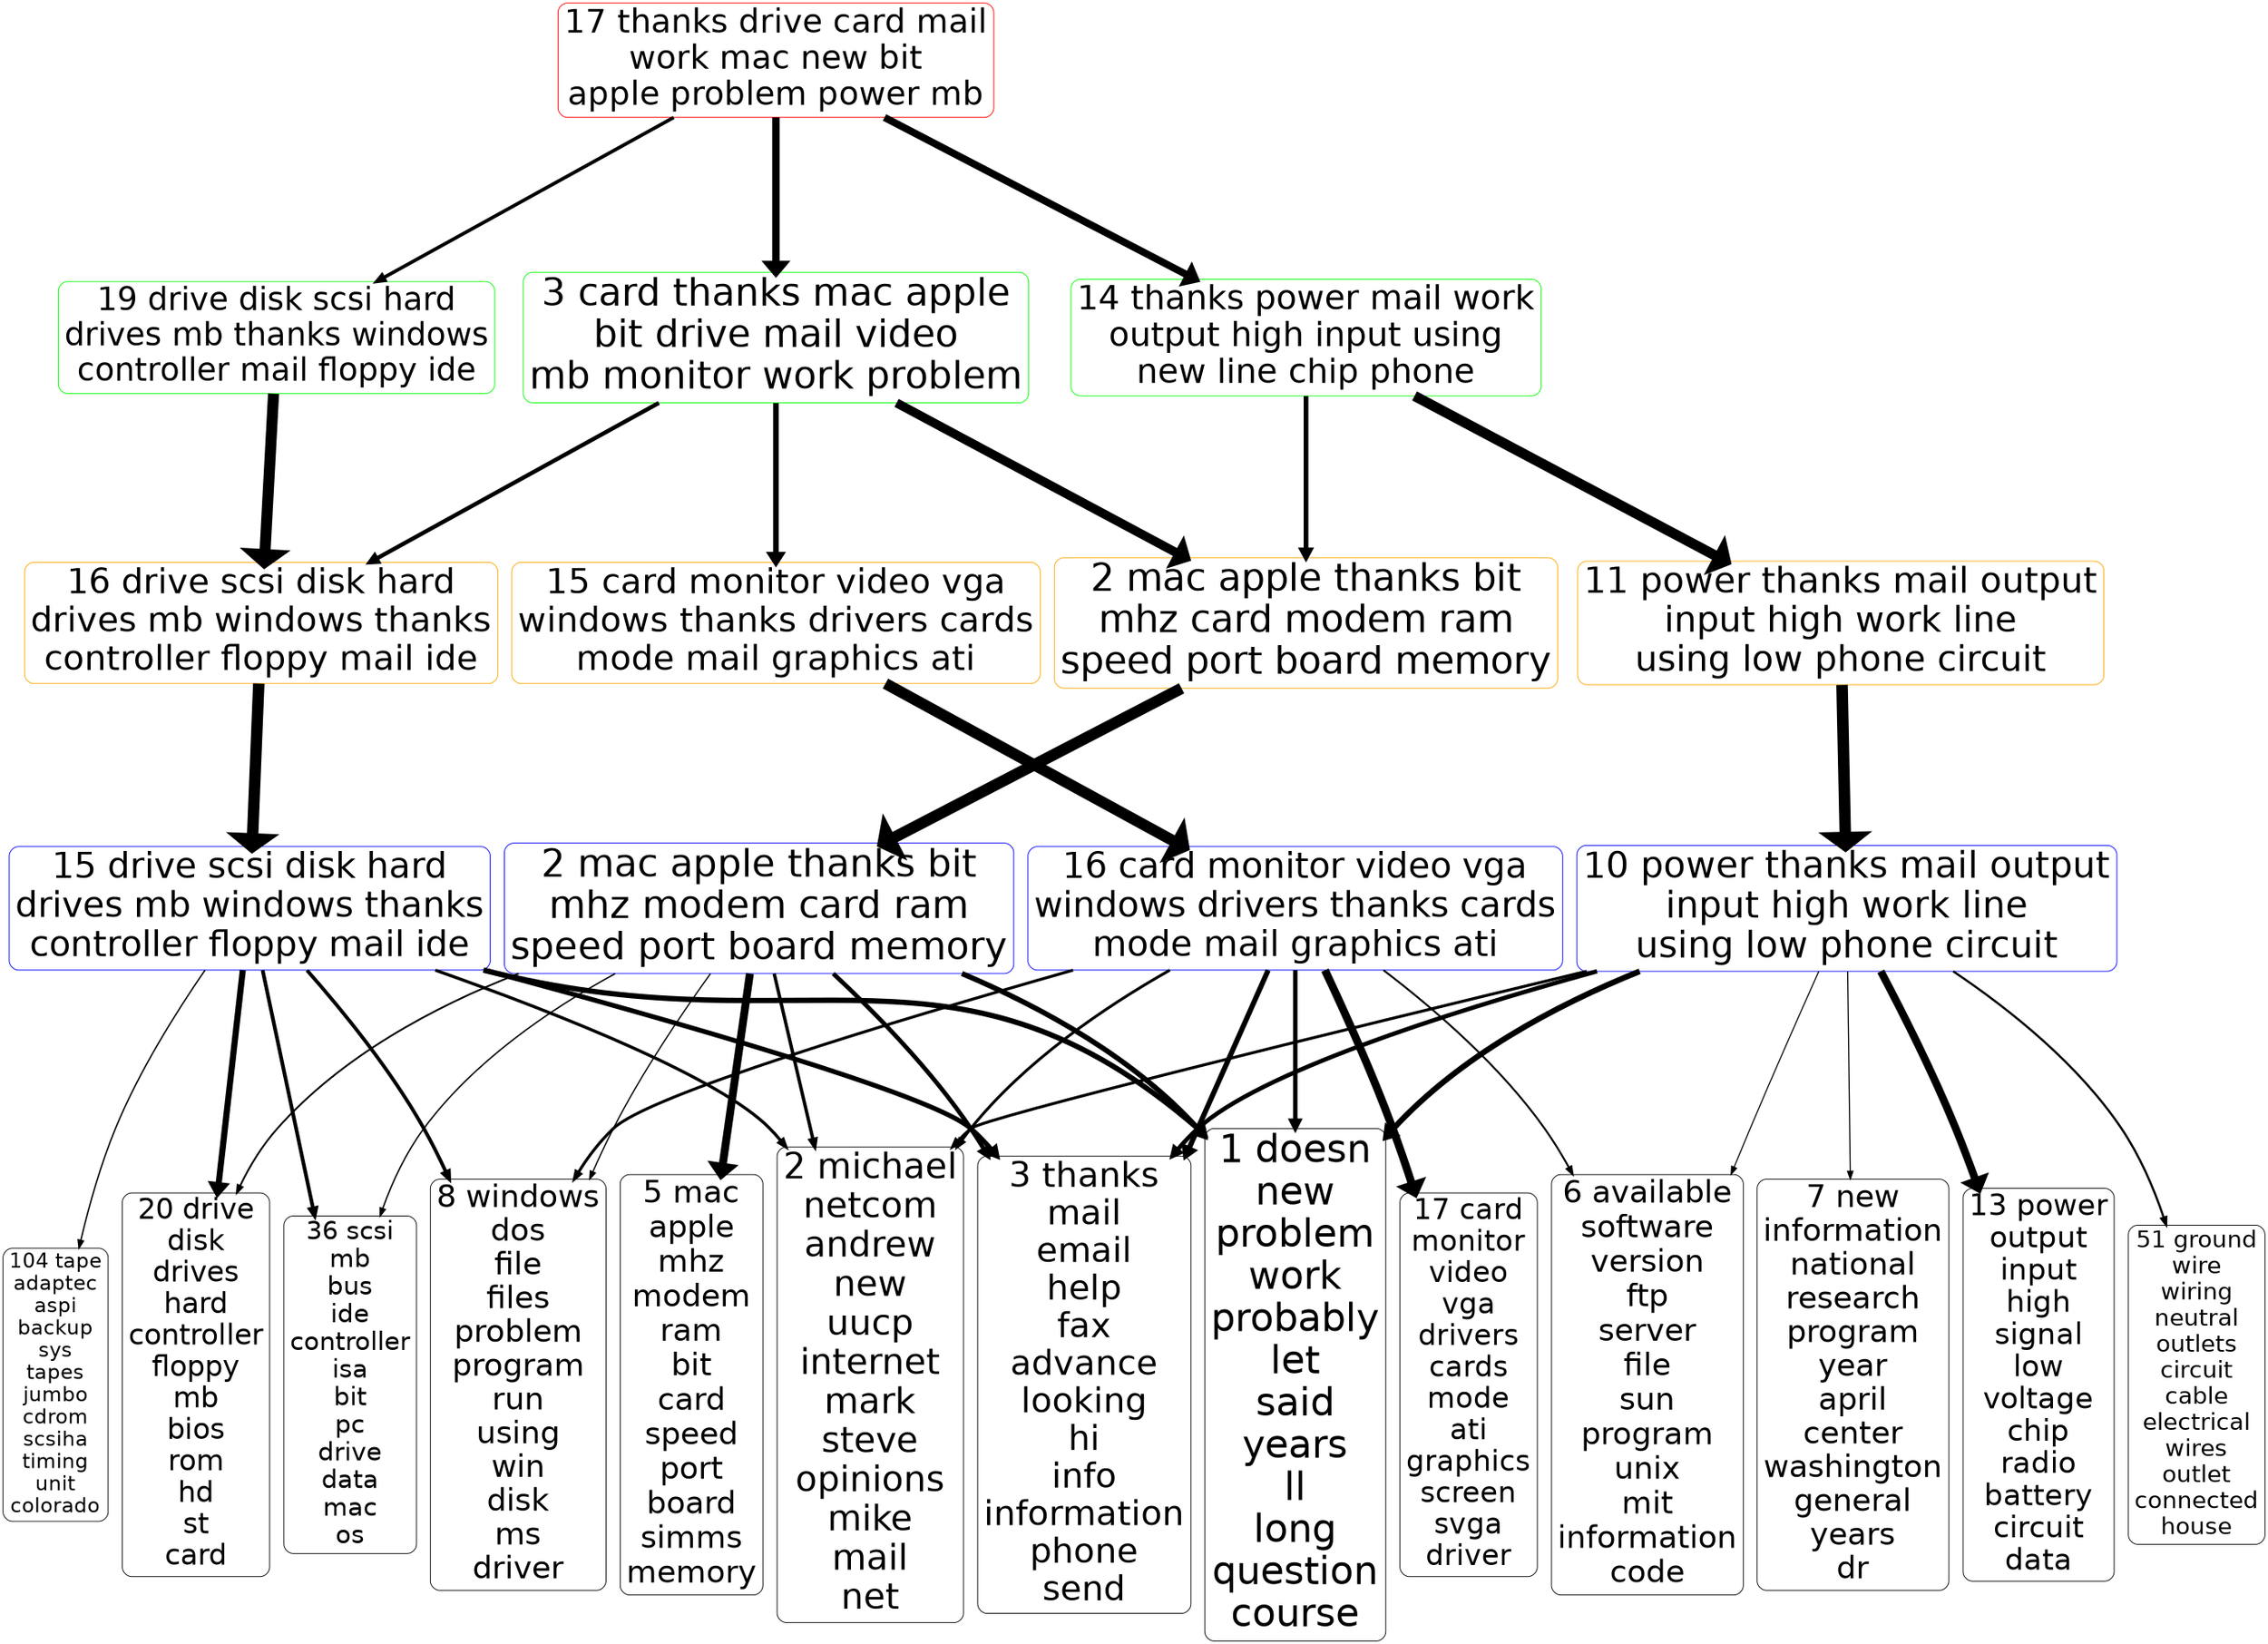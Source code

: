 digraph G {
size="18,18!";ranksep=4; ratio = auto; layers="1:2:3:4:5";
graph [fontname = "helvetica"];node [fontname = "helvetica"];edge [fontname = "helvetica"];ranksep=2.8;
"5_17" [ rank =5,fontsize =43.135, shape=box, style="rounded", color=red, label="17 thanks drive card mail
work mac new bit
apple problem power mb"]
"5_17" -> "4_3" [penwidth=9.7023,dir=forward]
"4_3" [rank =6,fontsize =49.1936, shape=box, style="rounded", color=green,label="3 card thanks mac apple
bit drive mail video
mb monitor work problem"]
"5_17" -> "4_14" [penwidth=9.4856,dir=forward]
"4_14" [rank =6,fontsize =43.8842, shape=box, style="rounded", color=green,label="14 thanks power mail work
output high input using
new line chip phone"]
"5_17" -> "4_19" [penwidth=4.5631,dir=forward]
"4_19" [rank =6,fontsize =41.6383, shape=box, style="rounded", color=green,label="19 drive disk scsi hard
drives mb thanks windows
controller mail floppy ide"]
"4_3" [ rank =4,fontsize =49.1936, shape=box, style="rounded", color=green, label="3 card thanks mac apple
bit drive mail video
mb monitor work problem"]
"4_3" -> "3_2" [penwidth=11.6898,dir=forward]
"3_2" [rank =5,fontsize =48.8415, shape=box, style="rounded", color=orange,label="2 mac apple thanks bit
mhz card modem ram
speed port board memory"]
"4_3" -> "3_15" [penwidth=7.3245,dir=forward]
"3_15" [rank =5,fontsize =45.3923, shape=box, style="rounded", color=orange,label="15 card monitor video vga
windows thanks drivers cards
mode mail graphics ati"]
"4_3" -> "3_16" [penwidth=5.4136,dir=forward]
"3_16" [rank =5,fontsize =45.2822, shape=box, style="rounded", color=orange,label="16 drive scsi disk hard
drives mb windows thanks
controller floppy mail ide"]
"3_2" [ rank =3,fontsize =48.8415, shape=box, style="rounded", color=orange, label="2 mac apple thanks bit
mhz card modem ram
speed port board memory"]
"3_2" -> "2_2" [penwidth=14.8413,dir=forward]
"2_2" [rank =4,fontsize =49.5009, shape=box, style="rounded", color=blue,label="2 mac apple thanks bit
mhz modem card ram
speed port board memory"]
"2_2" [ rank =2,fontsize =49.5009, shape=box, style="rounded", color=blue, label="2 mac apple thanks bit
mhz modem card ram
speed port board memory"]
"2_2" -> "1_1" [penwidth=6.8006,dir=forward]
"1_1" [rank =3,fontsize =50, shape=box, style="rounded", color=black,label="1 doesn
new
problem
work
probably
let
said
years
ll
long
question
course"]
"2_2" -> "1_2" [penwidth=4.3938,dir=forward]
"1_2" [rank =3,fontsize =46.1741, shape=box, style="rounded", color=black,label="2 michael
netcom
andrew
new
uucp
internet
mark
steve
opinions
mike
mail
net"]
"2_2" -> "1_3" [penwidth=5.7293,dir=forward]
"1_3" [rank =3,fontsize =44.9965, shape=box, style="rounded", color=black,label="3 thanks
mail
email
help
fax
advance
looking
hi
info
information
phone
send"]
"2_2" -> "1_5" [penwidth=10.3091,dir=forward]
"1_5" [rank =3,fontsize =40.7526, shape=box, style="rounded", color=black,label="5 mac
apple
mhz
modem
ram
bit
card
speed
port
board
simms
memory"]
"2_2" -> "1_8" [penwidth=1.6655,dir=forward]
"1_8" [rank =3,fontsize =40.1499, shape=box, style="rounded", color=black,label="8 windows
dos
file
files
problem
program
run
using
win
disk
ms
driver"]
"2_2" -> "1_20" [penwidth=2.3394,dir=forward]
"1_20" [rank =3,fontsize =36.8942, shape=box, style="rounded", color=black,label="20 drive
disk
drives
hard
controller
floppy
mb
bios
rom
hd
st
card"]
"2_2" -> "1_36" [penwidth=1.8243,dir=forward]
"1_36" [rank =3,fontsize =33.1636, shape=box, style="rounded", color=black,label="36 scsi
mb
bus
ide
controller
isa
bit
pc
drive
data
mac
os"]
"3_15" [ rank =3,fontsize =45.3923, shape=box, style="rounded", color=orange, label="15 card monitor video vga
windows thanks drivers cards
mode mail graphics ati"]
"3_15" -> "2_16" [penwidth=14.5917,dir=forward]
"2_16" [rank =4,fontsize =45.911, shape=box, style="rounded", color=blue,label="16 card monitor video vga
windows drivers thanks cards
mode mail graphics ati"]
"2_16" [ rank =2,fontsize =45.911, shape=box, style="rounded", color=blue, label="16 card monitor video vga
windows drivers thanks cards
mode mail graphics ati"]
"2_16" -> "1_1" [penwidth=5.7195,dir=forward]
"1_1" [rank =3,fontsize =50, shape=box, style="rounded", color=black,label="1 doesn
new
problem
work
probably
let
said
years
ll
long
question
course"]
"2_16" -> "1_2" [penwidth=3.7046,dir=forward]
"1_2" [rank =3,fontsize =46.1741, shape=box, style="rounded", color=black,label="2 michael
netcom
andrew
new
uucp
internet
mark
steve
opinions
mike
mail
net"]
"2_16" -> "1_3" [penwidth=6.7582,dir=forward]
"1_3" [rank =3,fontsize =44.9965, shape=box, style="rounded", color=black,label="3 thanks
mail
email
help
fax
advance
looking
hi
info
information
phone
send"]
"2_16" -> "1_6" [penwidth=2.466,dir=forward]
"1_6" [rank =3,fontsize =40.6629, shape=box, style="rounded", color=black,label="6 available
software
version
ftp
server
file
sun
program
unix
mit
information
code"]
"2_16" -> "1_8" [penwidth=3.812,dir=forward]
"1_8" [rank =3,fontsize =40.1499, shape=box, style="rounded", color=black,label="8 windows
dos
file
files
problem
program
run
using
win
disk
ms
driver"]
"2_16" -> "1_17" [penwidth=10.3261,dir=forward]
"1_17" [rank =3,fontsize =37.5683, shape=box, style="rounded", color=black,label="17 card
monitor
video
vga
drivers
cards
mode
ati
graphics
screen
svga
driver"]
"3_16" [ rank =3,fontsize =45.2822, shape=box, style="rounded", color=orange, label="16 drive scsi disk hard
drives mb windows thanks
controller floppy mail ide"]
"3_16" -> "2_15" [penwidth=14.8692,dir=forward]
"2_15" [rank =4,fontsize =45.9432, shape=box, style="rounded", color=blue,label="15 drive scsi disk hard
drives mb windows thanks
controller floppy mail ide"]
"2_15" [ rank =2,fontsize =45.9432, shape=box, style="rounded", color=blue, label="15 drive scsi disk hard
drives mb windows thanks
controller floppy mail ide"]
"2_15" -> "1_1" [penwidth=6.9457,dir=forward]
"1_1" [rank =3,fontsize =50, shape=box, style="rounded", color=black,label="1 doesn
new
problem
work
probably
let
said
years
ll
long
question
course"]
"2_15" -> "1_2" [penwidth=4.0415,dir=forward]
"1_2" [rank =3,fontsize =46.1741, shape=box, style="rounded", color=black,label="2 michael
netcom
andrew
new
uucp
internet
mark
steve
opinions
mike
mail
net"]
"2_15" -> "1_3" [penwidth=6.2502,dir=forward]
"1_3" [rank =3,fontsize =44.9965, shape=box, style="rounded", color=black,label="3 thanks
mail
email
help
fax
advance
looking
hi
info
information
phone
send"]
"2_15" -> "1_8" [penwidth=4.6893,dir=forward]
"1_8" [rank =3,fontsize =40.1499, shape=box, style="rounded", color=black,label="8 windows
dos
file
files
problem
program
run
using
win
disk
ms
driver"]
"2_15" -> "1_20" [penwidth=8.0057,dir=forward]
"1_20" [rank =3,fontsize =36.8942, shape=box, style="rounded", color=black,label="20 drive
disk
drives
hard
controller
floppy
mb
bios
rom
hd
st
card"]
"2_15" -> "1_36" [penwidth=4.8515,dir=forward]
"1_36" [rank =3,fontsize =33.1636, shape=box, style="rounded", color=black,label="36 scsi
mb
bus
ide
controller
isa
bit
pc
drive
data
mac
os"]
"2_15" -> "1_104" [penwidth=1.8056,dir=forward]
"1_104" [rank =3,fontsize =26.7458, shape=box, style="rounded", color=black,label="104 tape
adaptec
aspi
backup
sys
tapes
jumbo
cdrom
scsiha
timing
unit
colorado"]
"4_14" [ rank =4,fontsize =43.8842, shape=box, style="rounded", color=green, label="14 thanks power mail work
output high input using
new line chip phone"]
"4_14" -> "3_2" [penwidth=6.141,dir=forward]
"3_2" [rank =5,fontsize =48.8415, shape=box, style="rounded", color=orange,label="2 mac apple thanks bit
mhz card modem ram
speed port board memory"]
"4_14" -> "3_11" [penwidth=13.3149,dir=forward]
"3_11" [rank =5,fontsize =46.34, shape=box, style="rounded", color=orange,label="11 power thanks mail output
input high work line
using low phone circuit"]
"3_2" [ rank =3,fontsize =48.8415, shape=box, style="rounded", color=orange, label="2 mac apple thanks bit
mhz card modem ram
speed port board memory"]
"2_2" [rank =4,fontsize =49.5009, shape=box, style="rounded", color=blue,label="2 mac apple thanks bit
mhz modem card ram
speed port board memory"]
"2_2" [ rank =2,fontsize =49.5009, shape=box, style="rounded", color=blue, label="2 mac apple thanks bit
mhz modem card ram
speed port board memory"]
"1_1" [rank =3,fontsize =50, shape=box, style="rounded", color=black,label="1 doesn
new
problem
work
probably
let
said
years
ll
long
question
course"]
"1_2" [rank =3,fontsize =46.1741, shape=box, style="rounded", color=black,label="2 michael
netcom
andrew
new
uucp
internet
mark
steve
opinions
mike
mail
net"]
"1_3" [rank =3,fontsize =44.9965, shape=box, style="rounded", color=black,label="3 thanks
mail
email
help
fax
advance
looking
hi
info
information
phone
send"]
"1_5" [rank =3,fontsize =40.7526, shape=box, style="rounded", color=black,label="5 mac
apple
mhz
modem
ram
bit
card
speed
port
board
simms
memory"]
"1_8" [rank =3,fontsize =40.1499, shape=box, style="rounded", color=black,label="8 windows
dos
file
files
problem
program
run
using
win
disk
ms
driver"]
"1_20" [rank =3,fontsize =36.8942, shape=box, style="rounded", color=black,label="20 drive
disk
drives
hard
controller
floppy
mb
bios
rom
hd
st
card"]
"1_36" [rank =3,fontsize =33.1636, shape=box, style="rounded", color=black,label="36 scsi
mb
bus
ide
controller
isa
bit
pc
drive
data
mac
os"]
"3_11" [ rank =3,fontsize =46.34, shape=box, style="rounded", color=orange, label="11 power thanks mail output
input high work line
using low phone circuit"]
"3_11" -> "2_10" [penwidth=14.9676,dir=forward]
"2_10" [rank =4,fontsize =47.5289, shape=box, style="rounded", color=blue,label="10 power thanks mail output
input high work line
using low phone circuit"]
"2_10" [ rank =2,fontsize =47.5289, shape=box, style="rounded", color=blue, label="10 power thanks mail output
input high work line
using low phone circuit"]
"2_10" -> "1_1" [penwidth=7.4733,dir=forward]
"1_1" [rank =3,fontsize =50, shape=box, style="rounded", color=black,label="1 doesn
new
problem
work
probably
let
said
years
ll
long
question
course"]
"2_10" -> "1_2" [penwidth=3.8111,dir=forward]
"1_2" [rank =3,fontsize =46.1741, shape=box, style="rounded", color=black,label="2 michael
netcom
andrew
new
uucp
internet
mark
steve
opinions
mike
mail
net"]
"2_10" -> "1_3" [penwidth=5.6776,dir=forward]
"1_3" [rank =3,fontsize =44.9965, shape=box, style="rounded", color=black,label="3 thanks
mail
email
help
fax
advance
looking
hi
info
information
phone
send"]
"2_10" -> "1_6" [penwidth=1.416,dir=forward]
"1_6" [rank =3,fontsize =40.6629, shape=box, style="rounded", color=black,label="6 available
software
version
ftp
server
file
sun
program
unix
mit
information
code"]
"2_10" -> "1_7" [penwidth=1.4515,dir=forward]
"1_7" [rank =3,fontsize =40.4508, shape=box, style="rounded", color=black,label="7 new
information
national
research
program
year
april
center
washington
general
years
dr"]
"2_10" -> "1_13" [penwidth=10.0266,dir=forward]
"1_13" [rank =3,fontsize =38.6139, shape=box, style="rounded", color=black,label="13 power
output
input
high
signal
low
voltage
chip
radio
battery
circuit
data"]
"2_10" -> "1_51" [penwidth=2.8542,dir=forward]
"1_51" [rank =3,fontsize =30.9828, shape=box, style="rounded", color=black,label="51 ground
wire
wiring
neutral
outlets
circuit
cable
electrical
wires
outlet
connected
house"]
"4_19" [ rank =4,fontsize =41.6383, shape=box, style="rounded", color=green, label="19 drive disk scsi hard
drives mb thanks windows
controller mail floppy ide"]
"4_19" -> "3_16" [penwidth=14.4069,dir=forward]
"3_16" [rank =5,fontsize =45.2822, shape=box, style="rounded", color=orange,label="16 drive scsi disk hard
drives mb windows thanks
controller floppy mail ide"]
"3_16" [ rank =3,fontsize =45.2822, shape=box, style="rounded", color=orange, label="16 drive scsi disk hard
drives mb windows thanks
controller floppy mail ide"]
"2_15" [rank =4,fontsize =45.9432, shape=box, style="rounded", color=blue,label="15 drive scsi disk hard
drives mb windows thanks
controller floppy mail ide"]
"2_15" [ rank =2,fontsize =45.9432, shape=box, style="rounded", color=blue, label="15 drive scsi disk hard
drives mb windows thanks
controller floppy mail ide"]
"1_1" [rank =3,fontsize =50, shape=box, style="rounded", color=black,label="1 doesn
new
problem
work
probably
let
said
years
ll
long
question
course"]
"1_2" [rank =3,fontsize =46.1741, shape=box, style="rounded", color=black,label="2 michael
netcom
andrew
new
uucp
internet
mark
steve
opinions
mike
mail
net"]
"1_3" [rank =3,fontsize =44.9965, shape=box, style="rounded", color=black,label="3 thanks
mail
email
help
fax
advance
looking
hi
info
information
phone
send"]
"1_8" [rank =3,fontsize =40.1499, shape=box, style="rounded", color=black,label="8 windows
dos
file
files
problem
program
run
using
win
disk
ms
driver"]
"1_20" [rank =3,fontsize =36.8942, shape=box, style="rounded", color=black,label="20 drive
disk
drives
hard
controller
floppy
mb
bios
rom
hd
st
card"]
"1_36" [rank =3,fontsize =33.1636, shape=box, style="rounded", color=black,label="36 scsi
mb
bus
ide
controller
isa
bit
pc
drive
data
mac
os"]
"1_104" [rank =3,fontsize =26.7458, shape=box, style="rounded", color=black,label="104 tape
adaptec
aspi
backup
sys
tapes
jumbo
cdrom
scsiha
timing
unit
colorado"]
{rank=same; "1_1" "1_2" "1_3" "1_5" "1_8" "1_20" "1_36" "1_1" "1_2" "1_3" "1_6" "1_8" "1_17" "1_1" "1_2" "1_3" "1_8" "1_20" "1_36" "1_104" "1_1" "1_2" "1_3" "1_5" "1_8" "1_20" "1_36" "1_1" "1_2" "1_3" "1_6" "1_7" "1_13" "1_51" "1_1" "1_2" "1_3" "1_8" "1_20" "1_36" "1_104"}{rank=same; "2_2" "2_2" "2_16" "2_16" "2_15" "2_15" "2_2" "2_2" "2_10" "2_10" "2_15" "2_15"}{rank=same; "3_2" "3_15" "3_16" "3_2" "3_15" "3_16" "3_2" "3_11" "3_2" "3_11" "3_16" "3_16"}{rank=same; "4_3" "4_14" "4_19" "4_3" "4_14" "4_19"}{rank=same; "5_17"}}